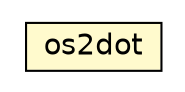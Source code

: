 #!/usr/local/bin/dot
#
# Class diagram 
# Generated by UMLGraph version R5_6_6-1-g9240c4 (http://www.umlgraph.org/)
#

digraph G {
	edge [fontname="Helvetica",fontsize=10,labelfontname="Helvetica",labelfontsize=10];
	node [fontname="Helvetica",fontsize=10,shape=plaintext];
	nodesep=0.25;
	ranksep=0.5;
	// moise.tools.os2dot
	c13421 [label=<<table title="moise.tools.os2dot" border="0" cellborder="1" cellspacing="0" cellpadding="2" port="p" bgcolor="lemonChiffon" href="./os2dot.html">
		<tr><td><table border="0" cellspacing="0" cellpadding="1">
<tr><td align="center" balign="center"> os2dot </td></tr>
		</table></td></tr>
		</table>>, URL="./os2dot.html", fontname="Helvetica", fontcolor="black", fontsize=14.0];
}

